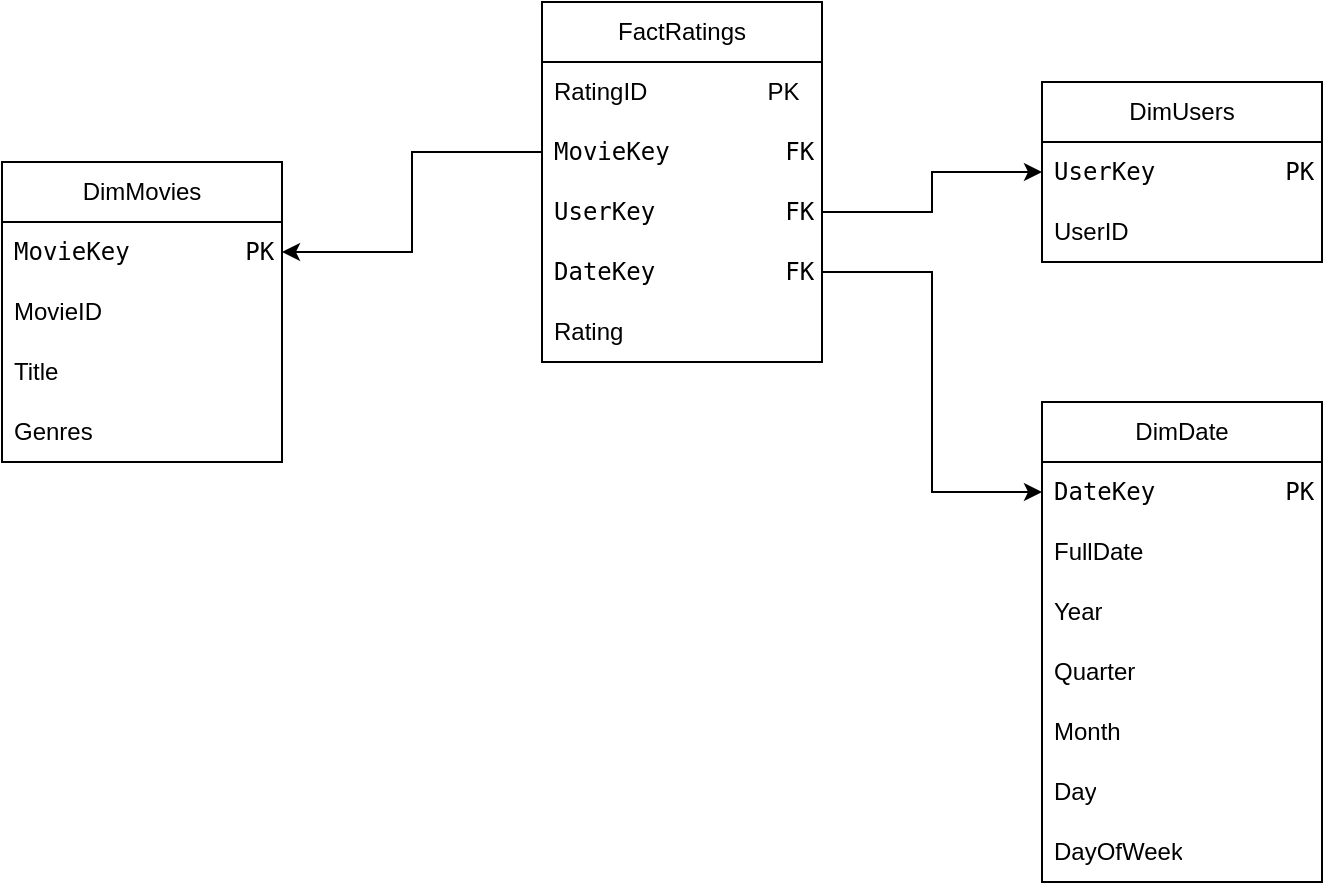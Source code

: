 <mxfile version="28.1.2">
  <diagram name="Page-1" id="U8SNb8ceufTTE7YMY0sq">
    <mxGraphModel dx="786" dy="564" grid="1" gridSize="10" guides="1" tooltips="1" connect="1" arrows="1" fold="1" page="1" pageScale="1" pageWidth="850" pageHeight="1100" math="0" shadow="0">
      <root>
        <mxCell id="0" />
        <mxCell id="1" parent="0" />
        <mxCell id="E5HsSeWqeI-rAcuf1bO7-1" value="FactRatings" style="swimlane;fontStyle=0;childLayout=stackLayout;horizontal=1;startSize=30;horizontalStack=0;resizeParent=1;resizeParentMax=0;resizeLast=0;collapsible=1;marginBottom=0;whiteSpace=wrap;html=1;" vertex="1" parent="1">
          <mxGeometry x="360" y="150" width="140" height="180" as="geometry" />
        </mxCell>
        <mxCell id="E5HsSeWqeI-rAcuf1bO7-2" value="RatingID&lt;span style=&quot;white-space: pre;&quot;&gt;&#x9;&lt;/span&gt;&lt;span style=&quot;white-space: pre;&quot;&gt;&#x9;&lt;/span&gt;&lt;span style=&quot;white-space: pre;&quot;&gt;&#x9;&lt;/span&gt;PK" style="text;strokeColor=none;fillColor=none;align=left;verticalAlign=middle;spacingLeft=4;spacingRight=4;overflow=hidden;points=[[0,0.5],[1,0.5]];portConstraint=eastwest;rotatable=0;whiteSpace=wrap;html=1;" vertex="1" parent="E5HsSeWqeI-rAcuf1bO7-1">
          <mxGeometry y="30" width="140" height="30" as="geometry" />
        </mxCell>
        <mxCell id="E5HsSeWqeI-rAcuf1bO7-4" value="&lt;code&gt;MovieKey&lt;span style=&quot;white-space: pre;&quot;&gt;&#x9;&lt;/span&gt;FK&lt;/code&gt;" style="text;strokeColor=none;fillColor=none;align=left;verticalAlign=middle;spacingLeft=4;spacingRight=4;overflow=hidden;points=[[0,0.5],[1,0.5]];portConstraint=eastwest;rotatable=0;whiteSpace=wrap;html=1;" vertex="1" parent="E5HsSeWqeI-rAcuf1bO7-1">
          <mxGeometry y="60" width="140" height="30" as="geometry" />
        </mxCell>
        <mxCell id="E5HsSeWqeI-rAcuf1bO7-5" value="&lt;code&gt;UserKey&lt;span style=&quot;white-space: pre;&quot;&gt;&#x9;&lt;/span&gt;&lt;span style=&quot;white-space: pre;&quot;&gt;&#x9;&lt;/span&gt;FK&lt;/code&gt;" style="text;strokeColor=none;fillColor=none;align=left;verticalAlign=middle;spacingLeft=4;spacingRight=4;overflow=hidden;points=[[0,0.5],[1,0.5]];portConstraint=eastwest;rotatable=0;whiteSpace=wrap;html=1;" vertex="1" parent="E5HsSeWqeI-rAcuf1bO7-1">
          <mxGeometry y="90" width="140" height="30" as="geometry" />
        </mxCell>
        <mxCell id="E5HsSeWqeI-rAcuf1bO7-6" value="&lt;code&gt;DateKey&lt;span style=&quot;white-space: pre;&quot;&gt;&#x9;&lt;/span&gt;&lt;span style=&quot;white-space: pre;&quot;&gt;&#x9;&lt;/span&gt;FK&lt;/code&gt;" style="text;strokeColor=none;fillColor=none;align=left;verticalAlign=middle;spacingLeft=4;spacingRight=4;overflow=hidden;points=[[0,0.5],[1,0.5]];portConstraint=eastwest;rotatable=0;whiteSpace=wrap;html=1;" vertex="1" parent="E5HsSeWqeI-rAcuf1bO7-1">
          <mxGeometry y="120" width="140" height="30" as="geometry" />
        </mxCell>
        <mxCell id="E5HsSeWqeI-rAcuf1bO7-3" value="Rating" style="text;strokeColor=none;fillColor=none;align=left;verticalAlign=middle;spacingLeft=4;spacingRight=4;overflow=hidden;points=[[0,0.5],[1,0.5]];portConstraint=eastwest;rotatable=0;whiteSpace=wrap;html=1;" vertex="1" parent="E5HsSeWqeI-rAcuf1bO7-1">
          <mxGeometry y="150" width="140" height="30" as="geometry" />
        </mxCell>
        <mxCell id="E5HsSeWqeI-rAcuf1bO7-7" value="DimMovies" style="swimlane;fontStyle=0;childLayout=stackLayout;horizontal=1;startSize=30;horizontalStack=0;resizeParent=1;resizeParentMax=0;resizeLast=0;collapsible=1;marginBottom=0;whiteSpace=wrap;html=1;" vertex="1" parent="1">
          <mxGeometry x="90" y="230" width="140" height="150" as="geometry" />
        </mxCell>
        <mxCell id="E5HsSeWqeI-rAcuf1bO7-8" value="&lt;code&gt;MovieKey&lt;span style=&quot;white-space: pre;&quot;&gt;&#x9;&lt;/span&gt;PK&lt;/code&gt;" style="text;strokeColor=none;fillColor=none;align=left;verticalAlign=middle;spacingLeft=4;spacingRight=4;overflow=hidden;points=[[0,0.5],[1,0.5]];portConstraint=eastwest;rotatable=0;whiteSpace=wrap;html=1;" vertex="1" parent="E5HsSeWqeI-rAcuf1bO7-7">
          <mxGeometry y="30" width="140" height="30" as="geometry" />
        </mxCell>
        <mxCell id="E5HsSeWqeI-rAcuf1bO7-9" value="MovieID" style="text;strokeColor=none;fillColor=none;align=left;verticalAlign=middle;spacingLeft=4;spacingRight=4;overflow=hidden;points=[[0,0.5],[1,0.5]];portConstraint=eastwest;rotatable=0;whiteSpace=wrap;html=1;" vertex="1" parent="E5HsSeWqeI-rAcuf1bO7-7">
          <mxGeometry y="60" width="140" height="30" as="geometry" />
        </mxCell>
        <mxCell id="E5HsSeWqeI-rAcuf1bO7-10" value="Title" style="text;strokeColor=none;fillColor=none;align=left;verticalAlign=middle;spacingLeft=4;spacingRight=4;overflow=hidden;points=[[0,0.5],[1,0.5]];portConstraint=eastwest;rotatable=0;whiteSpace=wrap;html=1;" vertex="1" parent="E5HsSeWqeI-rAcuf1bO7-7">
          <mxGeometry y="90" width="140" height="30" as="geometry" />
        </mxCell>
        <mxCell id="E5HsSeWqeI-rAcuf1bO7-11" value="Genres" style="text;strokeColor=none;fillColor=none;align=left;verticalAlign=middle;spacingLeft=4;spacingRight=4;overflow=hidden;points=[[0,0.5],[1,0.5]];portConstraint=eastwest;rotatable=0;whiteSpace=wrap;html=1;" vertex="1" parent="E5HsSeWqeI-rAcuf1bO7-7">
          <mxGeometry y="120" width="140" height="30" as="geometry" />
        </mxCell>
        <mxCell id="E5HsSeWqeI-rAcuf1bO7-12" value="DimUsers" style="swimlane;fontStyle=0;childLayout=stackLayout;horizontal=1;startSize=30;horizontalStack=0;resizeParent=1;resizeParentMax=0;resizeLast=0;collapsible=1;marginBottom=0;whiteSpace=wrap;html=1;" vertex="1" parent="1">
          <mxGeometry x="610" y="190" width="140" height="90" as="geometry" />
        </mxCell>
        <mxCell id="E5HsSeWqeI-rAcuf1bO7-13" value="&lt;code&gt;UserKey&lt;span style=&quot;white-space: pre;&quot;&gt;&#x9;&lt;/span&gt;&lt;span style=&quot;white-space: pre;&quot;&gt;&#x9;&lt;/span&gt;PK&lt;/code&gt;" style="text;strokeColor=none;fillColor=none;align=left;verticalAlign=middle;spacingLeft=4;spacingRight=4;overflow=hidden;points=[[0,0.5],[1,0.5]];portConstraint=eastwest;rotatable=0;whiteSpace=wrap;html=1;" vertex="1" parent="E5HsSeWqeI-rAcuf1bO7-12">
          <mxGeometry y="30" width="140" height="30" as="geometry" />
        </mxCell>
        <mxCell id="E5HsSeWqeI-rAcuf1bO7-14" value="UserID" style="text;strokeColor=none;fillColor=none;align=left;verticalAlign=middle;spacingLeft=4;spacingRight=4;overflow=hidden;points=[[0,0.5],[1,0.5]];portConstraint=eastwest;rotatable=0;whiteSpace=wrap;html=1;" vertex="1" parent="E5HsSeWqeI-rAcuf1bO7-12">
          <mxGeometry y="60" width="140" height="30" as="geometry" />
        </mxCell>
        <mxCell id="E5HsSeWqeI-rAcuf1bO7-16" value="DimDate" style="swimlane;fontStyle=0;childLayout=stackLayout;horizontal=1;startSize=30;horizontalStack=0;resizeParent=1;resizeParentMax=0;resizeLast=0;collapsible=1;marginBottom=0;whiteSpace=wrap;html=1;" vertex="1" parent="1">
          <mxGeometry x="610" y="350" width="140" height="240" as="geometry" />
        </mxCell>
        <mxCell id="E5HsSeWqeI-rAcuf1bO7-17" value="&lt;code&gt;DateKey&lt;span style=&quot;white-space: pre;&quot;&gt;&#x9;&lt;/span&gt;&lt;span style=&quot;white-space: pre;&quot;&gt;&#x9;&lt;/span&gt;PK&lt;/code&gt;" style="text;strokeColor=none;fillColor=none;align=left;verticalAlign=middle;spacingLeft=4;spacingRight=4;overflow=hidden;points=[[0,0.5],[1,0.5]];portConstraint=eastwest;rotatable=0;whiteSpace=wrap;html=1;" vertex="1" parent="E5HsSeWqeI-rAcuf1bO7-16">
          <mxGeometry y="30" width="140" height="30" as="geometry" />
        </mxCell>
        <mxCell id="E5HsSeWqeI-rAcuf1bO7-18" value="FullDate" style="text;strokeColor=none;fillColor=none;align=left;verticalAlign=middle;spacingLeft=4;spacingRight=4;overflow=hidden;points=[[0,0.5],[1,0.5]];portConstraint=eastwest;rotatable=0;whiteSpace=wrap;html=1;" vertex="1" parent="E5HsSeWqeI-rAcuf1bO7-16">
          <mxGeometry y="60" width="140" height="30" as="geometry" />
        </mxCell>
        <mxCell id="E5HsSeWqeI-rAcuf1bO7-20" value="Year" style="text;strokeColor=none;fillColor=none;align=left;verticalAlign=middle;spacingLeft=4;spacingRight=4;overflow=hidden;points=[[0,0.5],[1,0.5]];portConstraint=eastwest;rotatable=0;whiteSpace=wrap;html=1;" vertex="1" parent="E5HsSeWqeI-rAcuf1bO7-16">
          <mxGeometry y="90" width="140" height="30" as="geometry" />
        </mxCell>
        <mxCell id="E5HsSeWqeI-rAcuf1bO7-21" value="Quarter" style="text;strokeColor=none;fillColor=none;align=left;verticalAlign=middle;spacingLeft=4;spacingRight=4;overflow=hidden;points=[[0,0.5],[1,0.5]];portConstraint=eastwest;rotatable=0;whiteSpace=wrap;html=1;" vertex="1" parent="E5HsSeWqeI-rAcuf1bO7-16">
          <mxGeometry y="120" width="140" height="30" as="geometry" />
        </mxCell>
        <mxCell id="E5HsSeWqeI-rAcuf1bO7-22" value="Month" style="text;strokeColor=none;fillColor=none;align=left;verticalAlign=middle;spacingLeft=4;spacingRight=4;overflow=hidden;points=[[0,0.5],[1,0.5]];portConstraint=eastwest;rotatable=0;whiteSpace=wrap;html=1;" vertex="1" parent="E5HsSeWqeI-rAcuf1bO7-16">
          <mxGeometry y="150" width="140" height="30" as="geometry" />
        </mxCell>
        <mxCell id="E5HsSeWqeI-rAcuf1bO7-19" value="Day" style="text;strokeColor=none;fillColor=none;align=left;verticalAlign=middle;spacingLeft=4;spacingRight=4;overflow=hidden;points=[[0,0.5],[1,0.5]];portConstraint=eastwest;rotatable=0;whiteSpace=wrap;html=1;" vertex="1" parent="E5HsSeWqeI-rAcuf1bO7-16">
          <mxGeometry y="180" width="140" height="30" as="geometry" />
        </mxCell>
        <mxCell id="E5HsSeWqeI-rAcuf1bO7-23" value="DayOfWeek" style="text;strokeColor=none;fillColor=none;align=left;verticalAlign=middle;spacingLeft=4;spacingRight=4;overflow=hidden;points=[[0,0.5],[1,0.5]];portConstraint=eastwest;rotatable=0;whiteSpace=wrap;html=1;" vertex="1" parent="E5HsSeWqeI-rAcuf1bO7-16">
          <mxGeometry y="210" width="140" height="30" as="geometry" />
        </mxCell>
        <mxCell id="E5HsSeWqeI-rAcuf1bO7-24" style="edgeStyle=orthogonalEdgeStyle;rounded=0;orthogonalLoop=1;jettySize=auto;html=1;exitX=1;exitY=0.5;exitDx=0;exitDy=0;" edge="1" parent="1" source="E5HsSeWqeI-rAcuf1bO7-6" target="E5HsSeWqeI-rAcuf1bO7-17">
          <mxGeometry relative="1" as="geometry" />
        </mxCell>
        <mxCell id="E5HsSeWqeI-rAcuf1bO7-25" style="edgeStyle=orthogonalEdgeStyle;rounded=0;orthogonalLoop=1;jettySize=auto;html=1;exitX=1;exitY=0.5;exitDx=0;exitDy=0;entryX=0;entryY=0.5;entryDx=0;entryDy=0;" edge="1" parent="1" source="E5HsSeWqeI-rAcuf1bO7-5" target="E5HsSeWqeI-rAcuf1bO7-13">
          <mxGeometry relative="1" as="geometry" />
        </mxCell>
        <mxCell id="E5HsSeWqeI-rAcuf1bO7-27" style="edgeStyle=orthogonalEdgeStyle;rounded=0;orthogonalLoop=1;jettySize=auto;html=1;exitX=0;exitY=0.5;exitDx=0;exitDy=0;entryX=1;entryY=0.5;entryDx=0;entryDy=0;" edge="1" parent="1" source="E5HsSeWqeI-rAcuf1bO7-4" target="E5HsSeWqeI-rAcuf1bO7-8">
          <mxGeometry relative="1" as="geometry" />
        </mxCell>
      </root>
    </mxGraphModel>
  </diagram>
</mxfile>
